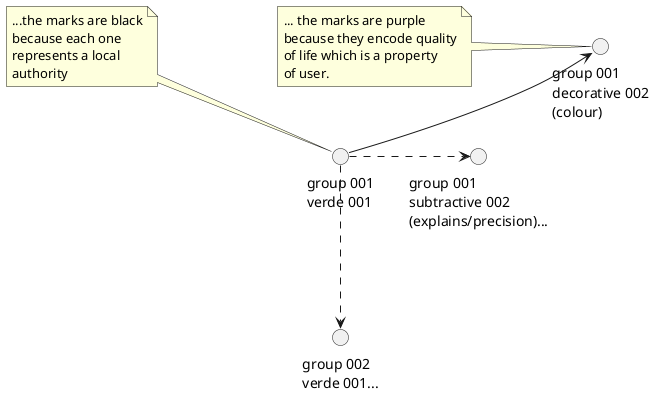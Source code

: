 @startuml
skinparam nodesep 120
() "group 001\nverde 001" as v0b1
() "group 001\nsubtractive 002\n(explains/precision)..." as b0
() "group 001\ndecorative 002\n(colour)" as c1

() "group 002\nverde 001..." as v0b9

v0b1 -r.-> b0
v0b1 -d.-> v0b9
v0b1 -u-> c1

note top of v0b1
...the marks are black
because each one
represents a local
authority
end note

note left of c1
... the marks are purple
because they encode quality
of life which is a property
of user.
end note


@enduml